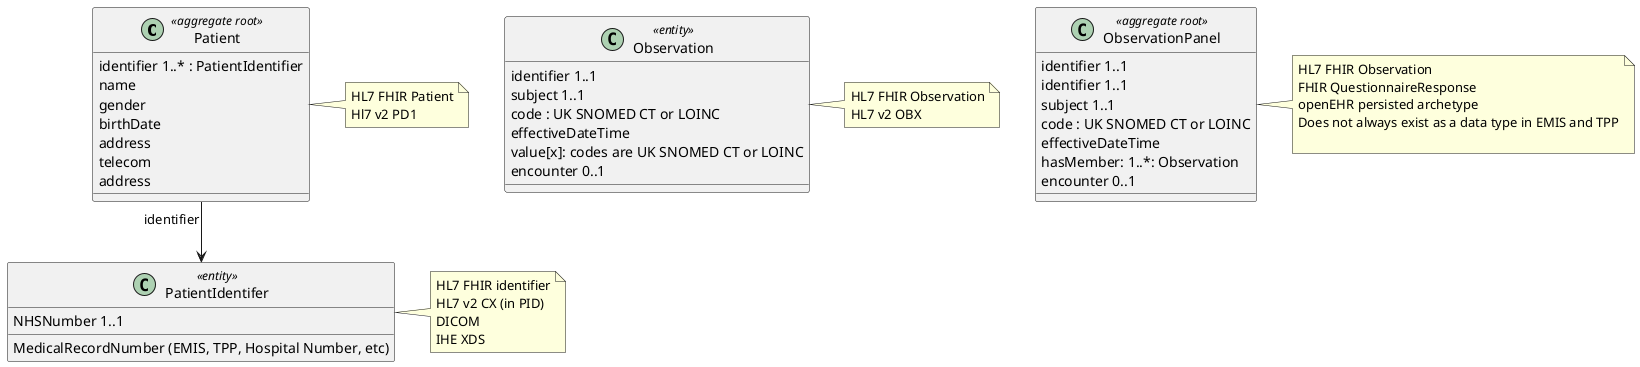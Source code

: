 @startuml

class Patient <<aggregate root>> {
identifier 1..* : PatientIdentifier
name
gender
birthDate
address
telecom
address
}
note right
HL7 FHIR Patient
Hl7 v2 PD1
end note

class PatientIdentifer <<entity>> {
NHSNumber 1..1
MedicalRecordNumber (EMIS, TPP, Hospital Number, etc)
}
note right
HL7 FHIR identifier
HL7 v2 CX (in PID)
DICOM
IHE XDS
end note

Patient "identifier" --> PatientIdentifer

class Observation <<entity>> {
identifier 1..1
subject 1..1
code : UK SNOMED CT or LOINC
effectiveDateTime
value[x]: codes are UK SNOMED CT or LOINC
encounter 0..1
}
note right
HL7 FHIR Observation
HL7 v2 OBX
end note

class ObservationPanel <<aggregate root>> {
identifier 1..1
identifier 1..1
subject 1..1
code : UK SNOMED CT or LOINC
effectiveDateTime
hasMember: 1..*: Observation
encounter 0..1
}
note right
HL7 FHIR Observation
FHIR QuestionnaireResponse
openEHR persisted archetype
Does not always exist as a data type in EMIS and TPP

end note

@enduml
